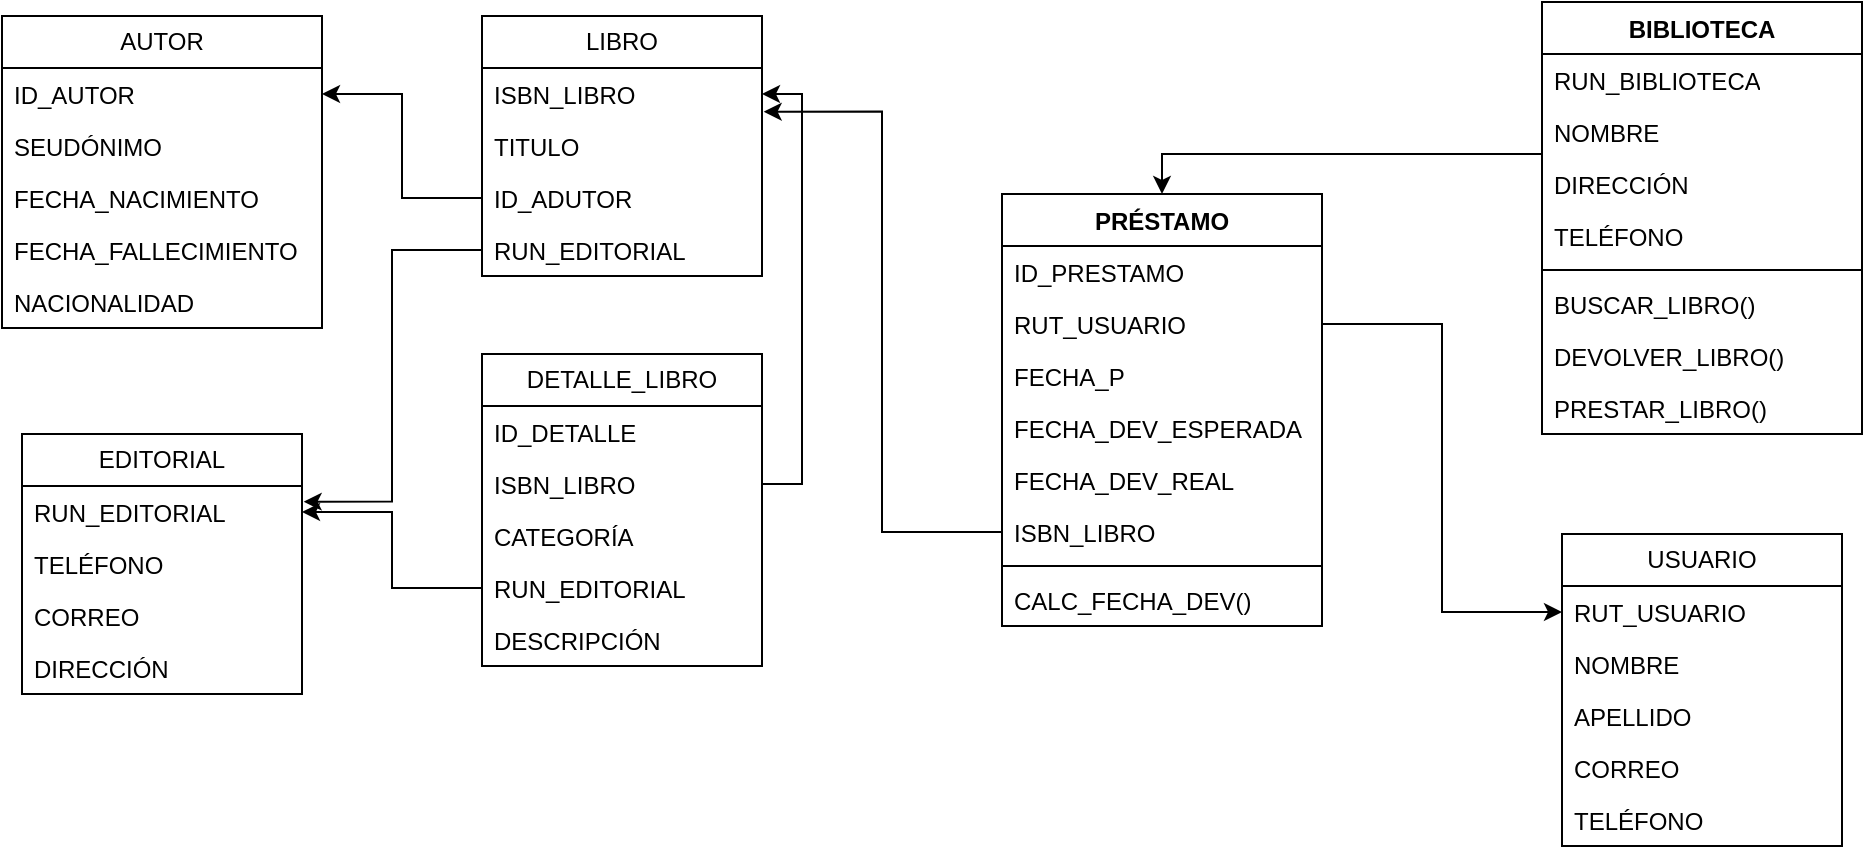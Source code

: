 <mxfile version="24.7.17">
  <diagram name="Página-1" id="Tiepd-8Uq4CCb9P9b49x">
    <mxGraphModel dx="1195" dy="682" grid="1" gridSize="10" guides="1" tooltips="1" connect="1" arrows="1" fold="1" page="1" pageScale="1" pageWidth="1169" pageHeight="827" math="0" shadow="0">
      <root>
        <mxCell id="0" />
        <mxCell id="1" parent="0" />
        <mxCell id="AHbxPHMvvk-snGbiarAd-1" value="AUTOR" style="swimlane;fontStyle=0;childLayout=stackLayout;horizontal=1;startSize=26;fillColor=none;horizontalStack=0;resizeParent=1;resizeParentMax=0;resizeLast=0;collapsible=1;marginBottom=0;whiteSpace=wrap;html=1;" parent="1" vertex="1">
          <mxGeometry x="40" y="31" width="160" height="156" as="geometry" />
        </mxCell>
        <mxCell id="AHbxPHMvvk-snGbiarAd-2" value="ID_AUTOR" style="text;strokeColor=none;fillColor=none;align=left;verticalAlign=top;spacingLeft=4;spacingRight=4;overflow=hidden;rotatable=0;points=[[0,0.5],[1,0.5]];portConstraint=eastwest;whiteSpace=wrap;html=1;" parent="AHbxPHMvvk-snGbiarAd-1" vertex="1">
          <mxGeometry y="26" width="160" height="26" as="geometry" />
        </mxCell>
        <mxCell id="AHbxPHMvvk-snGbiarAd-6" value="SEUDÓNIMO" style="text;strokeColor=none;fillColor=none;align=left;verticalAlign=top;spacingLeft=4;spacingRight=4;overflow=hidden;rotatable=0;points=[[0,0.5],[1,0.5]];portConstraint=eastwest;whiteSpace=wrap;html=1;" parent="AHbxPHMvvk-snGbiarAd-1" vertex="1">
          <mxGeometry y="52" width="160" height="26" as="geometry" />
        </mxCell>
        <mxCell id="AHbxPHMvvk-snGbiarAd-3" value="FECHA_NACIMIENTO" style="text;strokeColor=none;fillColor=none;align=left;verticalAlign=top;spacingLeft=4;spacingRight=4;overflow=hidden;rotatable=0;points=[[0,0.5],[1,0.5]];portConstraint=eastwest;whiteSpace=wrap;html=1;" parent="AHbxPHMvvk-snGbiarAd-1" vertex="1">
          <mxGeometry y="78" width="160" height="26" as="geometry" />
        </mxCell>
        <mxCell id="AHbxPHMvvk-snGbiarAd-4" value="FECHA_FALLECIMIENTO" style="text;strokeColor=none;fillColor=none;align=left;verticalAlign=top;spacingLeft=4;spacingRight=4;overflow=hidden;rotatable=0;points=[[0,0.5],[1,0.5]];portConstraint=eastwest;whiteSpace=wrap;html=1;" parent="AHbxPHMvvk-snGbiarAd-1" vertex="1">
          <mxGeometry y="104" width="160" height="26" as="geometry" />
        </mxCell>
        <mxCell id="AHbxPHMvvk-snGbiarAd-5" value="NACIONALIDAD" style="text;strokeColor=none;fillColor=none;align=left;verticalAlign=top;spacingLeft=4;spacingRight=4;overflow=hidden;rotatable=0;points=[[0,0.5],[1,0.5]];portConstraint=eastwest;whiteSpace=wrap;html=1;" parent="AHbxPHMvvk-snGbiarAd-1" vertex="1">
          <mxGeometry y="130" width="160" height="26" as="geometry" />
        </mxCell>
        <mxCell id="WeoW8eJsu6FPM_cl6FeC-1" value="EDITORIAL" style="swimlane;fontStyle=0;childLayout=stackLayout;horizontal=1;startSize=26;fillColor=none;horizontalStack=0;resizeParent=1;resizeParentMax=0;resizeLast=0;collapsible=1;marginBottom=0;whiteSpace=wrap;html=1;" vertex="1" parent="1">
          <mxGeometry x="50" y="240" width="140" height="130" as="geometry" />
        </mxCell>
        <mxCell id="WeoW8eJsu6FPM_cl6FeC-2" value="RUN_EDITORIAL" style="text;strokeColor=none;fillColor=none;align=left;verticalAlign=top;spacingLeft=4;spacingRight=4;overflow=hidden;rotatable=0;points=[[0,0.5],[1,0.5]];portConstraint=eastwest;whiteSpace=wrap;html=1;" vertex="1" parent="WeoW8eJsu6FPM_cl6FeC-1">
          <mxGeometry y="26" width="140" height="26" as="geometry" />
        </mxCell>
        <mxCell id="WeoW8eJsu6FPM_cl6FeC-3" value="TELÉFONO" style="text;strokeColor=none;fillColor=none;align=left;verticalAlign=top;spacingLeft=4;spacingRight=4;overflow=hidden;rotatable=0;points=[[0,0.5],[1,0.5]];portConstraint=eastwest;whiteSpace=wrap;html=1;" vertex="1" parent="WeoW8eJsu6FPM_cl6FeC-1">
          <mxGeometry y="52" width="140" height="26" as="geometry" />
        </mxCell>
        <mxCell id="WeoW8eJsu6FPM_cl6FeC-4" value="CORREO" style="text;strokeColor=none;fillColor=none;align=left;verticalAlign=top;spacingLeft=4;spacingRight=4;overflow=hidden;rotatable=0;points=[[0,0.5],[1,0.5]];portConstraint=eastwest;whiteSpace=wrap;html=1;" vertex="1" parent="WeoW8eJsu6FPM_cl6FeC-1">
          <mxGeometry y="78" width="140" height="26" as="geometry" />
        </mxCell>
        <mxCell id="WeoW8eJsu6FPM_cl6FeC-5" value="DIRECCIÓN" style="text;strokeColor=none;fillColor=none;align=left;verticalAlign=top;spacingLeft=4;spacingRight=4;overflow=hidden;rotatable=0;points=[[0,0.5],[1,0.5]];portConstraint=eastwest;whiteSpace=wrap;html=1;" vertex="1" parent="WeoW8eJsu6FPM_cl6FeC-1">
          <mxGeometry y="104" width="140" height="26" as="geometry" />
        </mxCell>
        <mxCell id="WeoW8eJsu6FPM_cl6FeC-6" value="DETALLE_LIBRO" style="swimlane;fontStyle=0;childLayout=stackLayout;horizontal=1;startSize=26;fillColor=none;horizontalStack=0;resizeParent=1;resizeParentMax=0;resizeLast=0;collapsible=1;marginBottom=0;whiteSpace=wrap;html=1;" vertex="1" parent="1">
          <mxGeometry x="280" y="200" width="140" height="156" as="geometry" />
        </mxCell>
        <mxCell id="WeoW8eJsu6FPM_cl6FeC-47" value="ID_DETALLE" style="text;strokeColor=none;fillColor=none;align=left;verticalAlign=top;spacingLeft=4;spacingRight=4;overflow=hidden;rotatable=0;points=[[0,0.5],[1,0.5]];portConstraint=eastwest;whiteSpace=wrap;html=1;" vertex="1" parent="WeoW8eJsu6FPM_cl6FeC-6">
          <mxGeometry y="26" width="140" height="26" as="geometry" />
        </mxCell>
        <mxCell id="WeoW8eJsu6FPM_cl6FeC-8" value="ISBN_LIBRO" style="text;strokeColor=none;fillColor=none;align=left;verticalAlign=top;spacingLeft=4;spacingRight=4;overflow=hidden;rotatable=0;points=[[0,0.5],[1,0.5]];portConstraint=eastwest;whiteSpace=wrap;html=1;" vertex="1" parent="WeoW8eJsu6FPM_cl6FeC-6">
          <mxGeometry y="52" width="140" height="26" as="geometry" />
        </mxCell>
        <mxCell id="WeoW8eJsu6FPM_cl6FeC-7" value="CATEGORÍA" style="text;strokeColor=none;fillColor=none;align=left;verticalAlign=top;spacingLeft=4;spacingRight=4;overflow=hidden;rotatable=0;points=[[0,0.5],[1,0.5]];portConstraint=eastwest;whiteSpace=wrap;html=1;" vertex="1" parent="WeoW8eJsu6FPM_cl6FeC-6">
          <mxGeometry y="78" width="140" height="26" as="geometry" />
        </mxCell>
        <mxCell id="WeoW8eJsu6FPM_cl6FeC-9" value="RUN_EDITORIAL" style="text;strokeColor=none;fillColor=none;align=left;verticalAlign=top;spacingLeft=4;spacingRight=4;overflow=hidden;rotatable=0;points=[[0,0.5],[1,0.5]];portConstraint=eastwest;whiteSpace=wrap;html=1;" vertex="1" parent="WeoW8eJsu6FPM_cl6FeC-6">
          <mxGeometry y="104" width="140" height="26" as="geometry" />
        </mxCell>
        <mxCell id="WeoW8eJsu6FPM_cl6FeC-10" value="DESCRIPCIÓN" style="text;strokeColor=none;fillColor=none;align=left;verticalAlign=top;spacingLeft=4;spacingRight=4;overflow=hidden;rotatable=0;points=[[0,0.5],[1,0.5]];portConstraint=eastwest;whiteSpace=wrap;html=1;" vertex="1" parent="WeoW8eJsu6FPM_cl6FeC-6">
          <mxGeometry y="130" width="140" height="26" as="geometry" />
        </mxCell>
        <mxCell id="WeoW8eJsu6FPM_cl6FeC-13" value="LIBRO" style="swimlane;fontStyle=0;childLayout=stackLayout;horizontal=1;startSize=26;fillColor=none;horizontalStack=0;resizeParent=1;resizeParentMax=0;resizeLast=0;collapsible=1;marginBottom=0;whiteSpace=wrap;html=1;" vertex="1" parent="1">
          <mxGeometry x="280" y="31" width="140" height="130" as="geometry" />
        </mxCell>
        <mxCell id="WeoW8eJsu6FPM_cl6FeC-14" value="ISBN_LIBRO" style="text;strokeColor=none;fillColor=none;align=left;verticalAlign=top;spacingLeft=4;spacingRight=4;overflow=hidden;rotatable=0;points=[[0,0.5],[1,0.5]];portConstraint=eastwest;whiteSpace=wrap;html=1;" vertex="1" parent="WeoW8eJsu6FPM_cl6FeC-13">
          <mxGeometry y="26" width="140" height="26" as="geometry" />
        </mxCell>
        <mxCell id="WeoW8eJsu6FPM_cl6FeC-17" value="TITULO" style="text;strokeColor=none;fillColor=none;align=left;verticalAlign=top;spacingLeft=4;spacingRight=4;overflow=hidden;rotatable=0;points=[[0,0.5],[1,0.5]];portConstraint=eastwest;whiteSpace=wrap;html=1;" vertex="1" parent="WeoW8eJsu6FPM_cl6FeC-13">
          <mxGeometry y="52" width="140" height="26" as="geometry" />
        </mxCell>
        <mxCell id="WeoW8eJsu6FPM_cl6FeC-16" value="ID_ADUTOR" style="text;strokeColor=none;fillColor=none;align=left;verticalAlign=top;spacingLeft=4;spacingRight=4;overflow=hidden;rotatable=0;points=[[0,0.5],[1,0.5]];portConstraint=eastwest;whiteSpace=wrap;html=1;" vertex="1" parent="WeoW8eJsu6FPM_cl6FeC-13">
          <mxGeometry y="78" width="140" height="26" as="geometry" />
        </mxCell>
        <mxCell id="WeoW8eJsu6FPM_cl6FeC-15" value="RUN_EDITORIAL" style="text;strokeColor=none;fillColor=none;align=left;verticalAlign=top;spacingLeft=4;spacingRight=4;overflow=hidden;rotatable=0;points=[[0,0.5],[1,0.5]];portConstraint=eastwest;whiteSpace=wrap;html=1;" vertex="1" parent="WeoW8eJsu6FPM_cl6FeC-13">
          <mxGeometry y="104" width="140" height="26" as="geometry" />
        </mxCell>
        <mxCell id="WeoW8eJsu6FPM_cl6FeC-57" style="edgeStyle=orthogonalEdgeStyle;rounded=0;orthogonalLoop=1;jettySize=auto;html=1;entryX=0.5;entryY=0;entryDx=0;entryDy=0;" edge="1" parent="1" source="WeoW8eJsu6FPM_cl6FeC-28" target="WeoW8eJsu6FPM_cl6FeC-38">
          <mxGeometry relative="1" as="geometry">
            <Array as="points">
              <mxPoint x="620" y="100" />
            </Array>
          </mxGeometry>
        </mxCell>
        <mxCell id="WeoW8eJsu6FPM_cl6FeC-28" value="BIBLIOTECA" style="swimlane;fontStyle=1;align=center;verticalAlign=top;childLayout=stackLayout;horizontal=1;startSize=26;horizontalStack=0;resizeParent=1;resizeParentMax=0;resizeLast=0;collapsible=1;marginBottom=0;whiteSpace=wrap;html=1;" vertex="1" parent="1">
          <mxGeometry x="810" y="24" width="160" height="216" as="geometry" />
        </mxCell>
        <mxCell id="WeoW8eJsu6FPM_cl6FeC-29" value="RUN_BIBLIOTECA" style="text;strokeColor=none;fillColor=none;align=left;verticalAlign=top;spacingLeft=4;spacingRight=4;overflow=hidden;rotatable=0;points=[[0,0.5],[1,0.5]];portConstraint=eastwest;whiteSpace=wrap;html=1;" vertex="1" parent="WeoW8eJsu6FPM_cl6FeC-28">
          <mxGeometry y="26" width="160" height="26" as="geometry" />
        </mxCell>
        <mxCell id="WeoW8eJsu6FPM_cl6FeC-25" value="NOMBRE" style="text;strokeColor=none;fillColor=none;align=left;verticalAlign=top;spacingLeft=4;spacingRight=4;overflow=hidden;rotatable=0;points=[[0,0.5],[1,0.5]];portConstraint=eastwest;whiteSpace=wrap;html=1;" vertex="1" parent="WeoW8eJsu6FPM_cl6FeC-28">
          <mxGeometry y="52" width="160" height="26" as="geometry" />
        </mxCell>
        <mxCell id="WeoW8eJsu6FPM_cl6FeC-26" value="DIRECCIÓN" style="text;strokeColor=none;fillColor=none;align=left;verticalAlign=top;spacingLeft=4;spacingRight=4;overflow=hidden;rotatable=0;points=[[0,0.5],[1,0.5]];portConstraint=eastwest;whiteSpace=wrap;html=1;" vertex="1" parent="WeoW8eJsu6FPM_cl6FeC-28">
          <mxGeometry y="78" width="160" height="26" as="geometry" />
        </mxCell>
        <mxCell id="WeoW8eJsu6FPM_cl6FeC-27" value="TELÉFONO" style="text;strokeColor=none;fillColor=none;align=left;verticalAlign=top;spacingLeft=4;spacingRight=4;overflow=hidden;rotatable=0;points=[[0,0.5],[1,0.5]];portConstraint=eastwest;whiteSpace=wrap;html=1;" vertex="1" parent="WeoW8eJsu6FPM_cl6FeC-28">
          <mxGeometry y="104" width="160" height="26" as="geometry" />
        </mxCell>
        <mxCell id="WeoW8eJsu6FPM_cl6FeC-30" value="" style="line;strokeWidth=1;fillColor=none;align=left;verticalAlign=middle;spacingTop=-1;spacingLeft=3;spacingRight=3;rotatable=0;labelPosition=right;points=[];portConstraint=eastwest;strokeColor=inherit;" vertex="1" parent="WeoW8eJsu6FPM_cl6FeC-28">
          <mxGeometry y="130" width="160" height="8" as="geometry" />
        </mxCell>
        <mxCell id="WeoW8eJsu6FPM_cl6FeC-31" value="BUSCAR_LIBRO()" style="text;strokeColor=none;fillColor=none;align=left;verticalAlign=top;spacingLeft=4;spacingRight=4;overflow=hidden;rotatable=0;points=[[0,0.5],[1,0.5]];portConstraint=eastwest;whiteSpace=wrap;html=1;" vertex="1" parent="WeoW8eJsu6FPM_cl6FeC-28">
          <mxGeometry y="138" width="160" height="26" as="geometry" />
        </mxCell>
        <mxCell id="4Ll3kn24MF2oAhtjd29M-23" value="DEVOLVER_LIBRO()" style="text;strokeColor=none;fillColor=none;align=left;verticalAlign=top;spacingLeft=4;spacingRight=4;overflow=hidden;rotatable=0;points=[[0,0.5],[1,0.5]];portConstraint=eastwest;whiteSpace=wrap;html=1;" parent="WeoW8eJsu6FPM_cl6FeC-28" vertex="1">
          <mxGeometry y="164" width="160" height="26" as="geometry" />
        </mxCell>
        <mxCell id="4Ll3kn24MF2oAhtjd29M-14" value="PRESTAR_LIBRO()" style="text;strokeColor=none;fillColor=none;align=left;verticalAlign=top;spacingLeft=4;spacingRight=4;overflow=hidden;rotatable=0;points=[[0,0.5],[1,0.5]];portConstraint=eastwest;whiteSpace=wrap;html=1;" parent="WeoW8eJsu6FPM_cl6FeC-28" vertex="1">
          <mxGeometry y="190" width="160" height="26" as="geometry" />
        </mxCell>
        <mxCell id="WeoW8eJsu6FPM_cl6FeC-32" value="USUARIO" style="swimlane;fontStyle=0;childLayout=stackLayout;horizontal=1;startSize=26;fillColor=none;horizontalStack=0;resizeParent=1;resizeParentMax=0;resizeLast=0;collapsible=1;marginBottom=0;whiteSpace=wrap;html=1;" vertex="1" parent="1">
          <mxGeometry x="820" y="290" width="140" height="156" as="geometry" />
        </mxCell>
        <mxCell id="WeoW8eJsu6FPM_cl6FeC-33" value="RUT_USUARIO" style="text;strokeColor=none;fillColor=none;align=left;verticalAlign=top;spacingLeft=4;spacingRight=4;overflow=hidden;rotatable=0;points=[[0,0.5],[1,0.5]];portConstraint=eastwest;whiteSpace=wrap;html=1;" vertex="1" parent="WeoW8eJsu6FPM_cl6FeC-32">
          <mxGeometry y="26" width="140" height="26" as="geometry" />
        </mxCell>
        <mxCell id="WeoW8eJsu6FPM_cl6FeC-36" value="NOMBRE" style="text;strokeColor=none;fillColor=none;align=left;verticalAlign=top;spacingLeft=4;spacingRight=4;overflow=hidden;rotatable=0;points=[[0,0.5],[1,0.5]];portConstraint=eastwest;whiteSpace=wrap;html=1;" vertex="1" parent="WeoW8eJsu6FPM_cl6FeC-32">
          <mxGeometry y="52" width="140" height="26" as="geometry" />
        </mxCell>
        <mxCell id="WeoW8eJsu6FPM_cl6FeC-37" value="APELLIDO" style="text;strokeColor=none;fillColor=none;align=left;verticalAlign=top;spacingLeft=4;spacingRight=4;overflow=hidden;rotatable=0;points=[[0,0.5],[1,0.5]];portConstraint=eastwest;whiteSpace=wrap;html=1;" vertex="1" parent="WeoW8eJsu6FPM_cl6FeC-32">
          <mxGeometry y="78" width="140" height="26" as="geometry" />
        </mxCell>
        <mxCell id="WeoW8eJsu6FPM_cl6FeC-34" value="CORREO" style="text;strokeColor=none;fillColor=none;align=left;verticalAlign=top;spacingLeft=4;spacingRight=4;overflow=hidden;rotatable=0;points=[[0,0.5],[1,0.5]];portConstraint=eastwest;whiteSpace=wrap;html=1;" vertex="1" parent="WeoW8eJsu6FPM_cl6FeC-32">
          <mxGeometry y="104" width="140" height="26" as="geometry" />
        </mxCell>
        <mxCell id="WeoW8eJsu6FPM_cl6FeC-35" value="TELÉFONO" style="text;strokeColor=none;fillColor=none;align=left;verticalAlign=top;spacingLeft=4;spacingRight=4;overflow=hidden;rotatable=0;points=[[0,0.5],[1,0.5]];portConstraint=eastwest;whiteSpace=wrap;html=1;" vertex="1" parent="WeoW8eJsu6FPM_cl6FeC-32">
          <mxGeometry y="130" width="140" height="26" as="geometry" />
        </mxCell>
        <mxCell id="WeoW8eJsu6FPM_cl6FeC-38" value="PRÉSTAMO" style="swimlane;fontStyle=1;align=center;verticalAlign=top;childLayout=stackLayout;horizontal=1;startSize=26;horizontalStack=0;resizeParent=1;resizeParentMax=0;resizeLast=0;collapsible=1;marginBottom=0;whiteSpace=wrap;html=1;" vertex="1" parent="1">
          <mxGeometry x="540" y="120" width="160" height="216" as="geometry" />
        </mxCell>
        <mxCell id="WeoW8eJsu6FPM_cl6FeC-46" value="ID_PRESTAMO" style="text;strokeColor=none;fillColor=none;align=left;verticalAlign=top;spacingLeft=4;spacingRight=4;overflow=hidden;rotatable=0;points=[[0,0.5],[1,0.5]];portConstraint=eastwest;whiteSpace=wrap;html=1;" vertex="1" parent="WeoW8eJsu6FPM_cl6FeC-38">
          <mxGeometry y="26" width="160" height="26" as="geometry" />
        </mxCell>
        <mxCell id="WeoW8eJsu6FPM_cl6FeC-39" value="RUT_USUARIO" style="text;strokeColor=none;fillColor=none;align=left;verticalAlign=top;spacingLeft=4;spacingRight=4;overflow=hidden;rotatable=0;points=[[0,0.5],[1,0.5]];portConstraint=eastwest;whiteSpace=wrap;html=1;" vertex="1" parent="WeoW8eJsu6FPM_cl6FeC-38">
          <mxGeometry y="52" width="160" height="26" as="geometry" />
        </mxCell>
        <mxCell id="WeoW8eJsu6FPM_cl6FeC-42" value="FECHA_P" style="text;strokeColor=none;fillColor=none;align=left;verticalAlign=top;spacingLeft=4;spacingRight=4;overflow=hidden;rotatable=0;points=[[0,0.5],[1,0.5]];portConstraint=eastwest;whiteSpace=wrap;html=1;" vertex="1" parent="WeoW8eJsu6FPM_cl6FeC-38">
          <mxGeometry y="78" width="160" height="26" as="geometry" />
        </mxCell>
        <mxCell id="WeoW8eJsu6FPM_cl6FeC-43" value="FECHA_DEV_ESPERADA" style="text;strokeColor=none;fillColor=none;align=left;verticalAlign=top;spacingLeft=4;spacingRight=4;overflow=hidden;rotatable=0;points=[[0,0.5],[1,0.5]];portConstraint=eastwest;whiteSpace=wrap;html=1;" vertex="1" parent="WeoW8eJsu6FPM_cl6FeC-38">
          <mxGeometry y="104" width="160" height="26" as="geometry" />
        </mxCell>
        <mxCell id="WeoW8eJsu6FPM_cl6FeC-44" value="FECHA_DEV_REAL" style="text;strokeColor=none;fillColor=none;align=left;verticalAlign=top;spacingLeft=4;spacingRight=4;overflow=hidden;rotatable=0;points=[[0,0.5],[1,0.5]];portConstraint=eastwest;whiteSpace=wrap;html=1;" vertex="1" parent="WeoW8eJsu6FPM_cl6FeC-38">
          <mxGeometry y="130" width="160" height="26" as="geometry" />
        </mxCell>
        <mxCell id="WeoW8eJsu6FPM_cl6FeC-45" value="ISBN_LIBRO" style="text;strokeColor=none;fillColor=none;align=left;verticalAlign=top;spacingLeft=4;spacingRight=4;overflow=hidden;rotatable=0;points=[[0,0.5],[1,0.5]];portConstraint=eastwest;whiteSpace=wrap;html=1;" vertex="1" parent="WeoW8eJsu6FPM_cl6FeC-38">
          <mxGeometry y="156" width="160" height="26" as="geometry" />
        </mxCell>
        <mxCell id="WeoW8eJsu6FPM_cl6FeC-40" value="" style="line;strokeWidth=1;fillColor=none;align=left;verticalAlign=middle;spacingTop=-1;spacingLeft=3;spacingRight=3;rotatable=0;labelPosition=right;points=[];portConstraint=eastwest;strokeColor=inherit;" vertex="1" parent="WeoW8eJsu6FPM_cl6FeC-38">
          <mxGeometry y="182" width="160" height="8" as="geometry" />
        </mxCell>
        <mxCell id="WeoW8eJsu6FPM_cl6FeC-41" value="CALC_FECHA_DEV()" style="text;strokeColor=none;fillColor=none;align=left;verticalAlign=top;spacingLeft=4;spacingRight=4;overflow=hidden;rotatable=0;points=[[0,0.5],[1,0.5]];portConstraint=eastwest;whiteSpace=wrap;html=1;" vertex="1" parent="WeoW8eJsu6FPM_cl6FeC-38">
          <mxGeometry y="190" width="160" height="26" as="geometry" />
        </mxCell>
        <mxCell id="WeoW8eJsu6FPM_cl6FeC-48" style="edgeStyle=orthogonalEdgeStyle;rounded=0;orthogonalLoop=1;jettySize=auto;html=1;entryX=0;entryY=0.5;entryDx=0;entryDy=0;" edge="1" parent="1" source="WeoW8eJsu6FPM_cl6FeC-39" target="WeoW8eJsu6FPM_cl6FeC-33">
          <mxGeometry relative="1" as="geometry" />
        </mxCell>
        <mxCell id="WeoW8eJsu6FPM_cl6FeC-50" style="edgeStyle=orthogonalEdgeStyle;rounded=0;orthogonalLoop=1;jettySize=auto;html=1;entryX=1;entryY=0.5;entryDx=0;entryDy=0;" edge="1" parent="1" source="WeoW8eJsu6FPM_cl6FeC-8" target="WeoW8eJsu6FPM_cl6FeC-14">
          <mxGeometry relative="1" as="geometry">
            <Array as="points">
              <mxPoint x="440" y="265" />
              <mxPoint x="440" y="70" />
            </Array>
          </mxGeometry>
        </mxCell>
        <mxCell id="WeoW8eJsu6FPM_cl6FeC-51" style="edgeStyle=orthogonalEdgeStyle;rounded=0;orthogonalLoop=1;jettySize=auto;html=1;" edge="1" parent="1" source="WeoW8eJsu6FPM_cl6FeC-9" target="WeoW8eJsu6FPM_cl6FeC-2">
          <mxGeometry relative="1" as="geometry" />
        </mxCell>
        <mxCell id="WeoW8eJsu6FPM_cl6FeC-54" style="edgeStyle=orthogonalEdgeStyle;rounded=0;orthogonalLoop=1;jettySize=auto;html=1;entryX=1;entryY=0.5;entryDx=0;entryDy=0;" edge="1" parent="1" source="WeoW8eJsu6FPM_cl6FeC-16" target="AHbxPHMvvk-snGbiarAd-2">
          <mxGeometry relative="1" as="geometry" />
        </mxCell>
        <mxCell id="WeoW8eJsu6FPM_cl6FeC-55" style="edgeStyle=orthogonalEdgeStyle;rounded=0;orthogonalLoop=1;jettySize=auto;html=1;entryX=1.006;entryY=0.301;entryDx=0;entryDy=0;entryPerimeter=0;" edge="1" parent="1" source="WeoW8eJsu6FPM_cl6FeC-15" target="WeoW8eJsu6FPM_cl6FeC-2">
          <mxGeometry relative="1" as="geometry" />
        </mxCell>
        <mxCell id="WeoW8eJsu6FPM_cl6FeC-56" style="edgeStyle=orthogonalEdgeStyle;rounded=0;orthogonalLoop=1;jettySize=auto;html=1;entryX=1.006;entryY=0.84;entryDx=0;entryDy=0;entryPerimeter=0;" edge="1" parent="1" source="WeoW8eJsu6FPM_cl6FeC-45" target="WeoW8eJsu6FPM_cl6FeC-14">
          <mxGeometry relative="1" as="geometry" />
        </mxCell>
      </root>
    </mxGraphModel>
  </diagram>
</mxfile>

